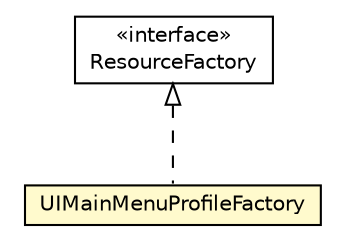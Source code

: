 #!/usr/local/bin/dot
#
# Class diagram 
# Generated by UMLGraph version R5_6-24-gf6e263 (http://www.umlgraph.org/)
#

digraph G {
	edge [fontname="Helvetica",fontsize=10,labelfontname="Helvetica",labelfontsize=10];
	node [fontname="Helvetica",fontsize=10,shape=plaintext];
	nodesep=0.25;
	ranksep=0.5;
	// org.universAAL.middleware.rdf.ResourceFactory
	c8151457 [label=<<table title="org.universAAL.middleware.rdf.ResourceFactory" border="0" cellborder="1" cellspacing="0" cellpadding="2" port="p" href="../middleware/rdf/ResourceFactory.html">
		<tr><td><table border="0" cellspacing="0" cellpadding="1">
<tr><td align="center" balign="center"> &#171;interface&#187; </td></tr>
<tr><td align="center" balign="center"> ResourceFactory </td></tr>
		</table></td></tr>
		</table>>, URL="../middleware/rdf/ResourceFactory.html", fontname="Helvetica", fontcolor="black", fontsize=10.0];
	// org.universAAL.ontology.UIMainMenuProfileFactory
	c8151893 [label=<<table title="org.universAAL.ontology.UIMainMenuProfileFactory" border="0" cellborder="1" cellspacing="0" cellpadding="2" port="p" bgcolor="lemonChiffon" href="./UIMainMenuProfileFactory.html">
		<tr><td><table border="0" cellspacing="0" cellpadding="1">
<tr><td align="center" balign="center"> UIMainMenuProfileFactory </td></tr>
		</table></td></tr>
		</table>>, URL="./UIMainMenuProfileFactory.html", fontname="Helvetica", fontcolor="black", fontsize=10.0];
	//org.universAAL.ontology.UIMainMenuProfileFactory implements org.universAAL.middleware.rdf.ResourceFactory
	c8151457:p -> c8151893:p [dir=back,arrowtail=empty,style=dashed];
}

